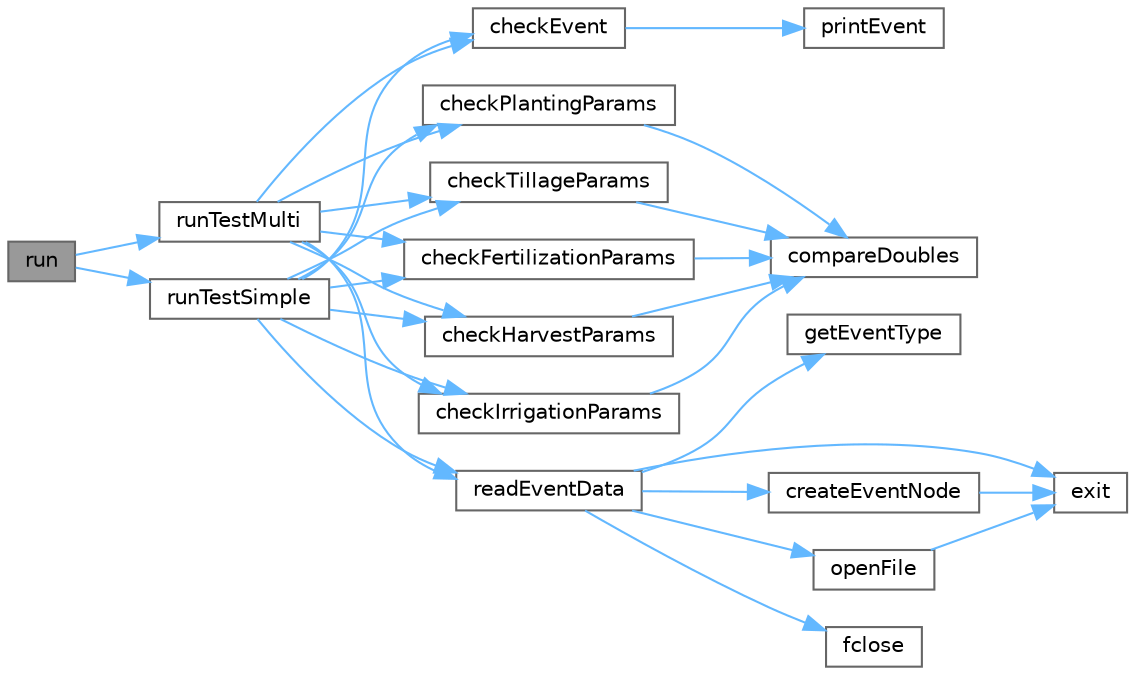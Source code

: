 digraph "run"
{
 // LATEX_PDF_SIZE
  bgcolor="transparent";
  edge [fontname=Helvetica,fontsize=10,labelfontname=Helvetica,labelfontsize=10];
  node [fontname=Helvetica,fontsize=10,shape=box,height=0.2,width=0.4];
  rankdir="LR";
  Node1 [id="Node000001",label="run",height=0.2,width=0.4,color="gray40", fillcolor="grey60", style="filled", fontcolor="black",tooltip=" "];
  Node1 -> Node2 [id="edge1_Node000001_Node000002",color="steelblue1",style="solid",tooltip=" "];
  Node2 [id="Node000002",label="runTestMulti",height=0.2,width=0.4,color="grey40", fillcolor="white", style="filled",URL="$dd/dde/test_event_infra_8c.html#ae5ef636e66fb0b9d103c2a12d7aaba05",tooltip=" "];
  Node2 -> Node3 [id="edge2_Node000002_Node000003",color="steelblue1",style="solid",tooltip=" "];
  Node3 [id="Node000003",label="checkEvent",height=0.2,width=0.4,color="grey40", fillcolor="white", style="filled",URL="$dd/dde/test_event_infra_8c.html#a73799a2f875b6d6f871aefdda0f23d74",tooltip=" "];
  Node3 -> Node4 [id="edge3_Node000003_Node000004",color="steelblue1",style="solid",tooltip=" "];
  Node4 [id="Node000004",label="printEvent",height=0.2,width=0.4,color="grey40", fillcolor="white", style="filled",URL="$de/deb/events_8c.html#aeda31871c170fe492587b17f70382344",tooltip=" "];
  Node2 -> Node5 [id="edge4_Node000002_Node000005",color="steelblue1",style="solid",tooltip=" "];
  Node5 [id="Node000005",label="checkFertilizationParams",height=0.2,width=0.4,color="grey40", fillcolor="white", style="filled",URL="$dd/dde/test_event_infra_8c.html#a57b9c2fea24d2dee0cee499bba94f435",tooltip=" "];
  Node5 -> Node6 [id="edge5_Node000005_Node000006",color="steelblue1",style="solid",tooltip=" "];
  Node6 [id="Node000006",label="compareDoubles",height=0.2,width=0.4,color="grey40", fillcolor="white", style="filled",URL="$d5/d60/utils_8h.html#a3315704f40142ab087f23519fcea3f75",tooltip=" "];
  Node2 -> Node7 [id="edge6_Node000002_Node000007",color="steelblue1",style="solid",tooltip=" "];
  Node7 [id="Node000007",label="checkHarvestParams",height=0.2,width=0.4,color="grey40", fillcolor="white", style="filled",URL="$dd/dde/test_event_infra_8c.html#ae8976318d91dcf7ab365cf814b5febc8",tooltip=" "];
  Node7 -> Node6 [id="edge7_Node000007_Node000006",color="steelblue1",style="solid",tooltip=" "];
  Node2 -> Node8 [id="edge8_Node000002_Node000008",color="steelblue1",style="solid",tooltip=" "];
  Node8 [id="Node000008",label="checkIrrigationParams",height=0.2,width=0.4,color="grey40", fillcolor="white", style="filled",URL="$dd/dde/test_event_infra_8c.html#a558df7395a461c9093cc11a03b1a1279",tooltip=" "];
  Node8 -> Node6 [id="edge9_Node000008_Node000006",color="steelblue1",style="solid",tooltip=" "];
  Node2 -> Node9 [id="edge10_Node000002_Node000009",color="steelblue1",style="solid",tooltip=" "];
  Node9 [id="Node000009",label="checkPlantingParams",height=0.2,width=0.4,color="grey40", fillcolor="white", style="filled",URL="$dd/dde/test_event_infra_8c.html#ad4338a12f42d18dcde569903e0c8ec7f",tooltip=" "];
  Node9 -> Node6 [id="edge11_Node000009_Node000006",color="steelblue1",style="solid",tooltip=" "];
  Node2 -> Node10 [id="edge12_Node000002_Node000010",color="steelblue1",style="solid",tooltip=" "];
  Node10 [id="Node000010",label="checkTillageParams",height=0.2,width=0.4,color="grey40", fillcolor="white", style="filled",URL="$dd/dde/test_event_infra_8c.html#a5bf0ee0f6c8e291d5e54d5523ff3aab7",tooltip=" "];
  Node10 -> Node6 [id="edge13_Node000010_Node000006",color="steelblue1",style="solid",tooltip=" "];
  Node2 -> Node11 [id="edge14_Node000002_Node000011",color="steelblue1",style="solid",tooltip=" "];
  Node11 [id="Node000011",label="readEventData",height=0.2,width=0.4,color="grey40", fillcolor="white", style="filled",URL="$de/deb/events_8c.html#a23276d1145e6335ce7579bbbd6c27404",tooltip=" "];
  Node11 -> Node12 [id="edge15_Node000011_Node000012",color="steelblue1",style="solid",tooltip=" "];
  Node12 [id="Node000012",label="createEventNode",height=0.2,width=0.4,color="grey40", fillcolor="white", style="filled",URL="$de/deb/events_8c.html#a3145169f83f9dc878adef2f12da419af",tooltip=" "];
  Node12 -> Node13 [id="edge16_Node000012_Node000013",color="steelblue1",style="solid",tooltip=" "];
  Node13 [id="Node000013",label="exit",height=0.2,width=0.4,color="grey40", fillcolor="white", style="filled",URL="$da/d39/exit_handler_8c.html#a7b17e5913b7dff48eec9ba3976ccfd3c",tooltip=" "];
  Node11 -> Node13 [id="edge17_Node000011_Node000013",color="steelblue1",style="solid",tooltip=" "];
  Node11 -> Node14 [id="edge18_Node000011_Node000014",color="steelblue1",style="solid",tooltip=" "];
  Node14 [id="Node000014",label="fclose",height=0.2,width=0.4,color="grey40", fillcolor="white", style="filled",URL="$de/d55/preprocess_2climsteps_8m.html#a09890cf585bffdc75d5810e054f62779",tooltip=" "];
  Node11 -> Node15 [id="edge19_Node000011_Node000015",color="steelblue1",style="solid",tooltip=" "];
  Node15 [id="Node000015",label="getEventType",height=0.2,width=0.4,color="grey40", fillcolor="white", style="filled",URL="$de/deb/events_8c.html#a4314c765f6bbd615a94286919f475f41",tooltip=" "];
  Node11 -> Node16 [id="edge20_Node000011_Node000016",color="steelblue1",style="solid",tooltip=" "];
  Node16 [id="Node000016",label="openFile",height=0.2,width=0.4,color="grey40", fillcolor="white", style="filled",URL="$d9/d0c/bintotxt_8c.html#a043eed78149456a0cf4a77a71a6e340b",tooltip=" "];
  Node16 -> Node13 [id="edge21_Node000016_Node000013",color="steelblue1",style="solid",tooltip=" "];
  Node1 -> Node17 [id="edge22_Node000001_Node000017",color="steelblue1",style="solid",tooltip=" "];
  Node17 [id="Node000017",label="runTestSimple",height=0.2,width=0.4,color="grey40", fillcolor="white", style="filled",URL="$dd/dde/test_event_infra_8c.html#a7a61b1a4a00098f556b1d3f5a2505d99",tooltip=" "];
  Node17 -> Node3 [id="edge23_Node000017_Node000003",color="steelblue1",style="solid",tooltip=" "];
  Node17 -> Node5 [id="edge24_Node000017_Node000005",color="steelblue1",style="solid",tooltip=" "];
  Node17 -> Node7 [id="edge25_Node000017_Node000007",color="steelblue1",style="solid",tooltip=" "];
  Node17 -> Node8 [id="edge26_Node000017_Node000008",color="steelblue1",style="solid",tooltip=" "];
  Node17 -> Node9 [id="edge27_Node000017_Node000009",color="steelblue1",style="solid",tooltip=" "];
  Node17 -> Node10 [id="edge28_Node000017_Node000010",color="steelblue1",style="solid",tooltip=" "];
  Node17 -> Node11 [id="edge29_Node000017_Node000011",color="steelblue1",style="solid",tooltip=" "];
}

